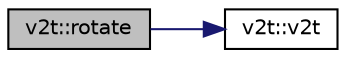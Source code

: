 digraph "v2t::rotate"
{
  edge [fontname="Helvetica",fontsize="10",labelfontname="Helvetica",labelfontsize="10"];
  node [fontname="Helvetica",fontsize="10",shape=record];
  rankdir="LR";
  Node1 [label="v2t::rotate",height=0.2,width=0.4,color="black", fillcolor="grey75", style="filled", fontcolor="black"];
  Node1 -> Node2 [color="midnightblue",fontsize="10",style="solid",fontname="Helvetica"];
  Node2 [label="v2t::v2t",height=0.2,width=0.4,color="black", fillcolor="white", style="filled",URL="$classv2t.html#af8b6739fea87f4451a072216ad5e020e"];
}
